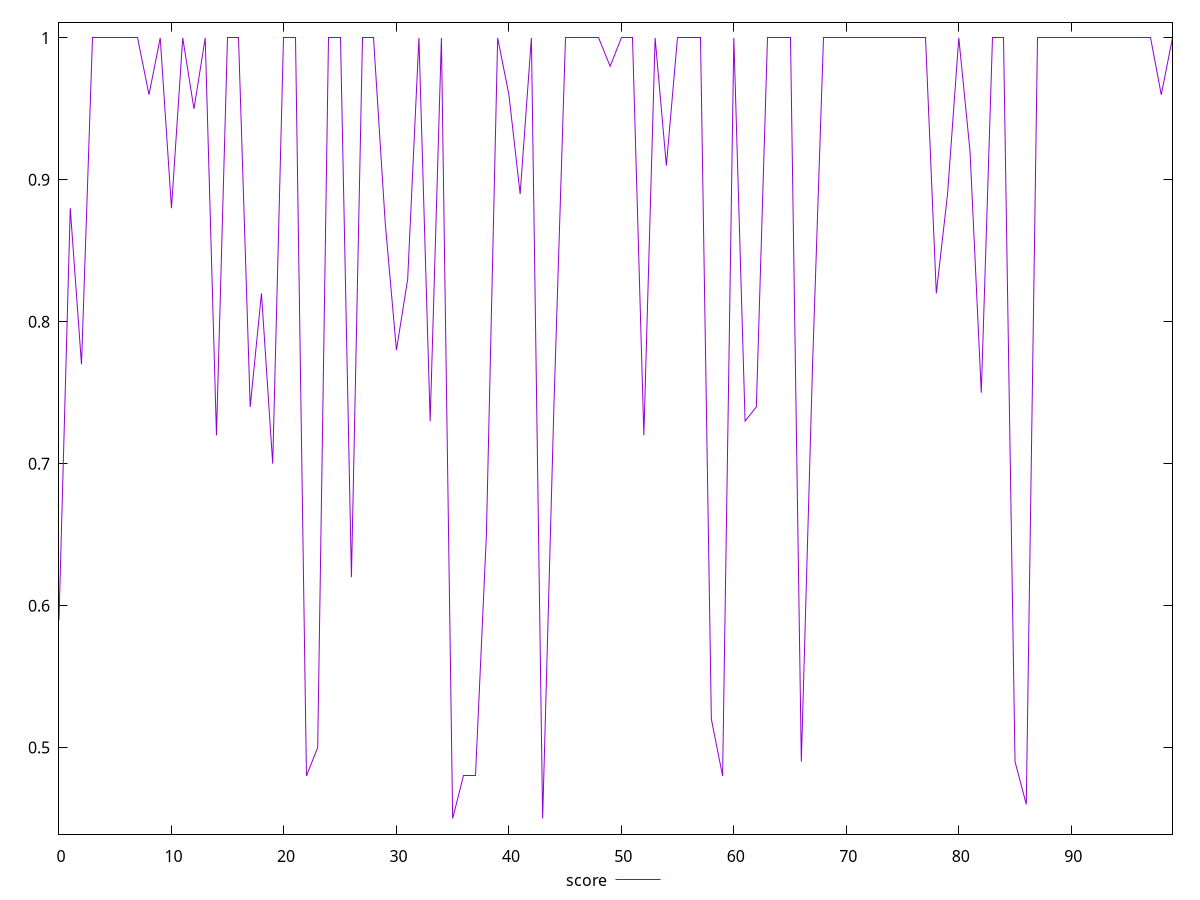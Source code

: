 reset

$score <<EOF
0 0.59
1 0.88
2 0.77
3 1
4 1
5 1
6 1
7 1
8 0.96
9 1
10 0.88
11 1
12 0.95
13 1
14 0.72
15 1
16 1
17 0.74
18 0.82
19 0.7
20 1
21 1
22 0.48
23 0.5
24 1
25 1
26 0.62
27 1
28 1
29 0.87
30 0.78
31 0.83
32 1
33 0.73
34 1
35 0.45
36 0.48
37 0.48
38 0.65
39 1
40 0.96
41 0.89
42 1
43 0.45
44 0.74
45 1
46 1
47 1
48 1
49 0.98
50 1
51 1
52 0.72
53 1
54 0.91
55 1
56 1
57 1
58 0.52
59 0.48
60 1
61 0.73
62 0.74
63 1
64 1
65 1
66 0.49
67 0.77
68 1
69 1
70 1
71 1
72 1
73 1
74 1
75 1
76 1
77 1
78 0.82
79 0.89
80 1
81 0.92
82 0.75
83 1
84 1
85 0.49
86 0.46
87 1
88 1
89 1
90 1
91 1
92 1
93 1
94 1
95 1
96 1
97 1
98 0.96
99 1
EOF

set key outside below
set xrange [0:99]
set yrange [0.439:1.011]
set trange [0.439:1.011]
set terminal svg size 640, 500 enhanced background rgb 'white'
set output "report_00013_2021-02-09T12-04-24.940Z/uses-http2/samples/pages+cached/score/values.svg"

plot $score title "score" with line

reset
